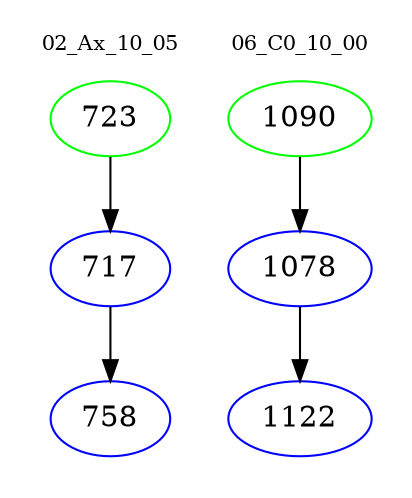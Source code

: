 digraph{
subgraph cluster_0 {
color = white
label = "02_Ax_10_05";
fontsize=10;
T0_723 [label="723", color="green"]
T0_723 -> T0_717 [color="black"]
T0_717 [label="717", color="blue"]
T0_717 -> T0_758 [color="black"]
T0_758 [label="758", color="blue"]
}
subgraph cluster_1 {
color = white
label = "06_C0_10_00";
fontsize=10;
T1_1090 [label="1090", color="green"]
T1_1090 -> T1_1078 [color="black"]
T1_1078 [label="1078", color="blue"]
T1_1078 -> T1_1122 [color="black"]
T1_1122 [label="1122", color="blue"]
}
}
